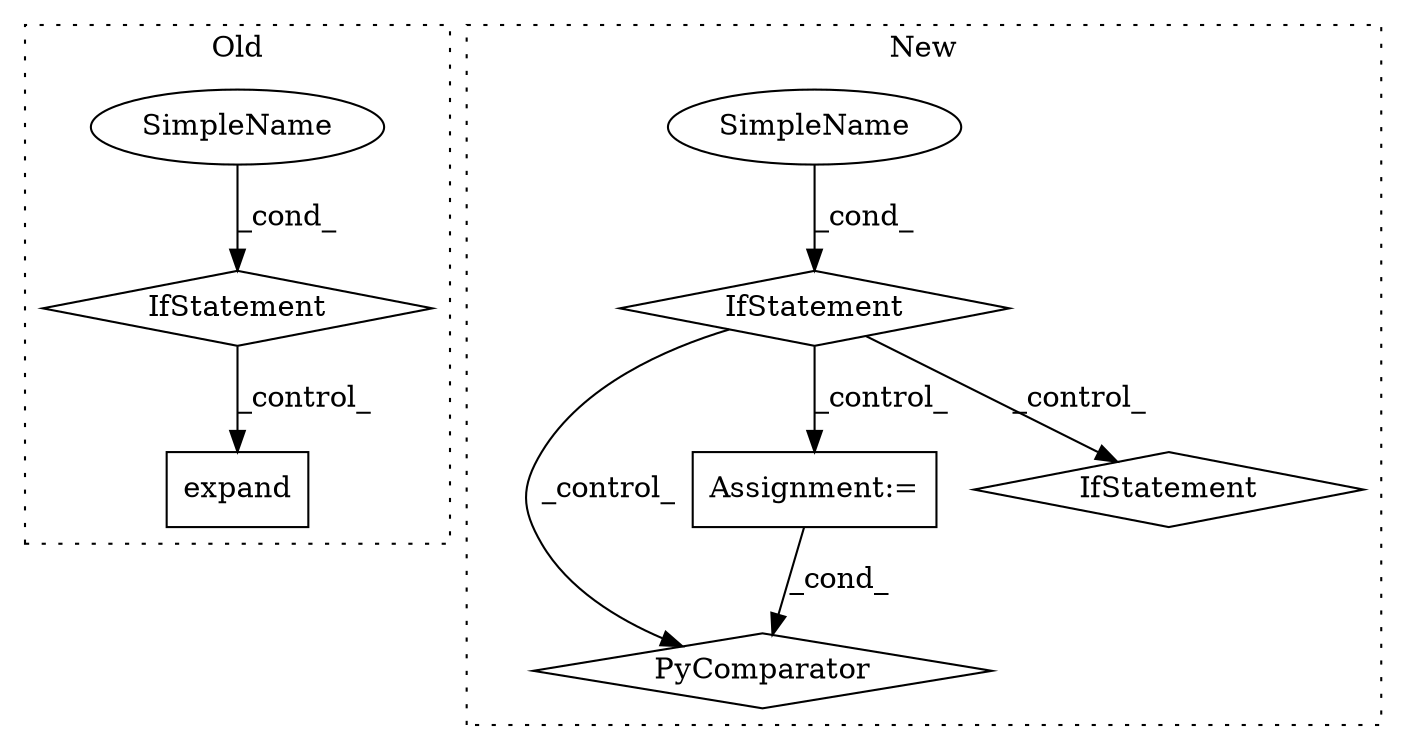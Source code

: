 digraph G {
subgraph cluster0 {
1 [label="expand" a="32" s="12792,12816" l="7,1" shape="box"];
4 [label="IfStatement" a="25" s="12521,12562" l="4,2" shape="diamond"];
5 [label="SimpleName" a="42" s="" l="" shape="ellipse"];
label = "Old";
style="dotted";
}
subgraph cluster1 {
2 [label="PyComparator" a="113" s="12807" l="32" shape="diamond"];
3 [label="Assignment:=" a="7" s="12807" l="32" shape="box"];
6 [label="IfStatement" a="25" s="12471,12512" l="4,2" shape="diamond"];
7 [label="SimpleName" a="42" s="" l="" shape="ellipse"];
8 [label="IfStatement" a="25" s="12807" l="32" shape="diamond"];
label = "New";
style="dotted";
}
3 -> 2 [label="_cond_"];
4 -> 1 [label="_control_"];
5 -> 4 [label="_cond_"];
6 -> 2 [label="_control_"];
6 -> 3 [label="_control_"];
6 -> 8 [label="_control_"];
7 -> 6 [label="_cond_"];
}